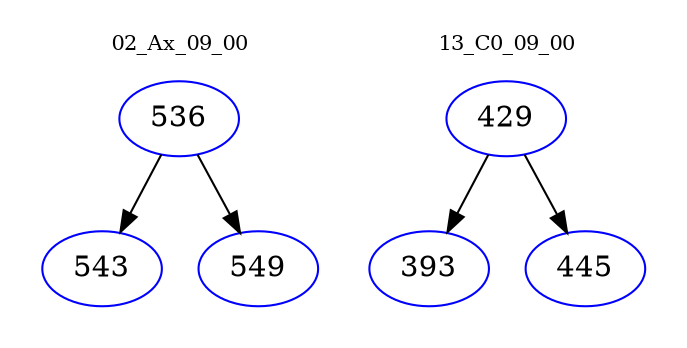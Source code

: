 digraph{
subgraph cluster_0 {
color = white
label = "02_Ax_09_00";
fontsize=10;
T0_536 [label="536", color="blue"]
T0_536 -> T0_543 [color="black"]
T0_543 [label="543", color="blue"]
T0_536 -> T0_549 [color="black"]
T0_549 [label="549", color="blue"]
}
subgraph cluster_1 {
color = white
label = "13_C0_09_00";
fontsize=10;
T1_429 [label="429", color="blue"]
T1_429 -> T1_393 [color="black"]
T1_393 [label="393", color="blue"]
T1_429 -> T1_445 [color="black"]
T1_445 [label="445", color="blue"]
}
}
